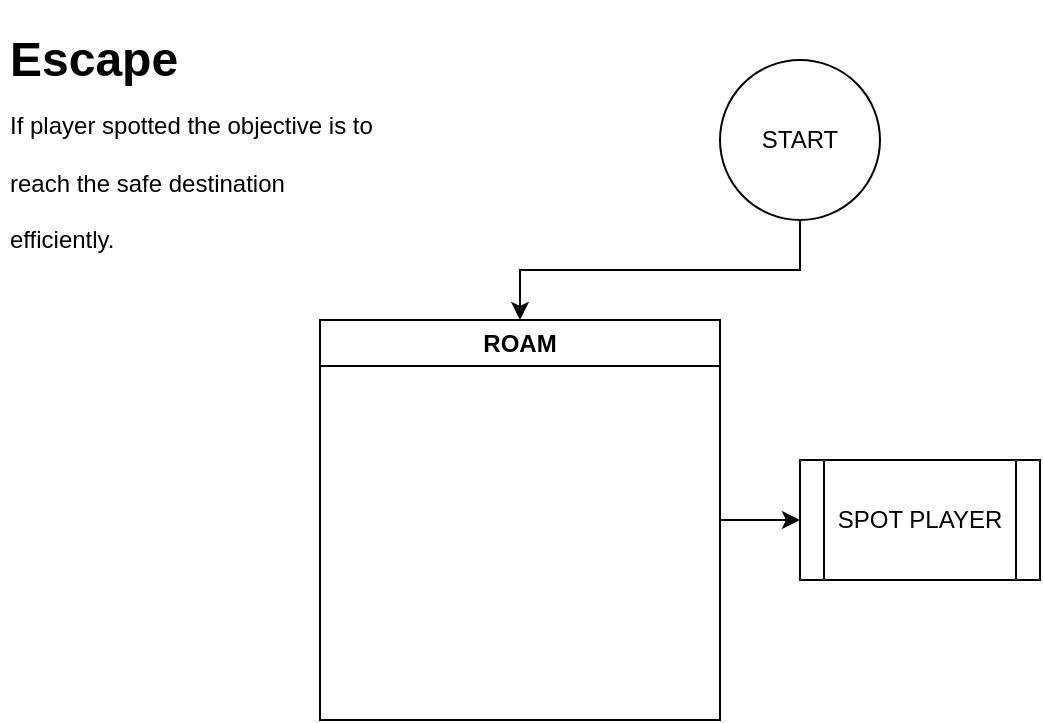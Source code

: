 <mxfile version="20.8.16" type="device"><diagram name="Page-1" id="WfcqaoFwazl9nNJqxFT4"><mxGraphModel dx="1418" dy="868" grid="1" gridSize="10" guides="1" tooltips="1" connect="1" arrows="1" fold="1" page="1" pageScale="1" pageWidth="850" pageHeight="1100" math="0" shadow="0"><root><mxCell id="0"/><mxCell id="1" parent="0"/><mxCell id="FCe6uU2AI5SZaV3nCXQg-6" style="edgeStyle=orthogonalEdgeStyle;rounded=0;orthogonalLoop=1;jettySize=auto;html=1;entryX=0.5;entryY=0;entryDx=0;entryDy=0;" edge="1" parent="1" source="FCe6uU2AI5SZaV3nCXQg-3" target="FCe6uU2AI5SZaV3nCXQg-5"><mxGeometry relative="1" as="geometry"/></mxCell><mxCell id="FCe6uU2AI5SZaV3nCXQg-3" value="START" style="ellipse;whiteSpace=wrap;html=1;aspect=fixed;" vertex="1" parent="1"><mxGeometry x="400" y="40" width="80" height="80" as="geometry"/></mxCell><mxCell id="FCe6uU2AI5SZaV3nCXQg-4" value="&lt;h1&gt;&lt;span style=&quot;background-color: initial;&quot;&gt;Escape&lt;br&gt;&lt;/span&gt;&lt;span style=&quot;font-size: 12px; font-weight: 400;&quot;&gt;If player spotted the objective is to reach the safe destination efficiently.&lt;/span&gt;&lt;/h1&gt;" style="text;html=1;strokeColor=none;fillColor=none;spacing=5;spacingTop=-20;whiteSpace=wrap;overflow=hidden;rounded=0;" vertex="1" parent="1"><mxGeometry x="40" y="20" width="190" height="120" as="geometry"/></mxCell><mxCell id="FCe6uU2AI5SZaV3nCXQg-13" style="edgeStyle=orthogonalEdgeStyle;rounded=0;orthogonalLoop=1;jettySize=auto;html=1;entryX=0;entryY=0.5;entryDx=0;entryDy=0;" edge="1" parent="1" source="FCe6uU2AI5SZaV3nCXQg-5"><mxGeometry relative="1" as="geometry"><mxPoint x="440" y="270" as="targetPoint"/></mxGeometry></mxCell><mxCell id="FCe6uU2AI5SZaV3nCXQg-5" value="ROAM" style="swimlane;whiteSpace=wrap;html=1;" vertex="1" parent="1"><mxGeometry x="200" y="170" width="200" height="200" as="geometry"/></mxCell><mxCell id="FCe6uU2AI5SZaV3nCXQg-15" value="SPOT PLAYER" style="shape=process;whiteSpace=wrap;html=1;backgroundOutline=1;" vertex="1" parent="1"><mxGeometry x="440" y="240" width="120" height="60" as="geometry"/></mxCell></root></mxGraphModel></diagram></mxfile>